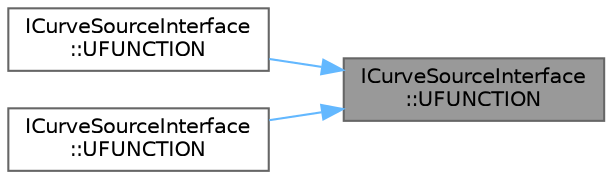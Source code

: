 digraph "ICurveSourceInterface::UFUNCTION"
{
 // INTERACTIVE_SVG=YES
 // LATEX_PDF_SIZE
  bgcolor="transparent";
  edge [fontname=Helvetica,fontsize=10,labelfontname=Helvetica,labelfontsize=10];
  node [fontname=Helvetica,fontsize=10,shape=box,height=0.2,width=0.4];
  rankdir="RL";
  Node1 [id="Node000001",label="ICurveSourceInterface\l::UFUNCTION",height=0.2,width=0.4,color="gray40", fillcolor="grey60", style="filled", fontcolor="black",tooltip="The default binding, for clients to opt-in to."];
  Node1 -> Node2 [id="edge1_Node000001_Node000002",dir="back",color="steelblue1",style="solid",tooltip=" "];
  Node2 [id="Node000002",label="ICurveSourceInterface\l::UFUNCTION",height=0.2,width=0.4,color="grey40", fillcolor="white", style="filled",URL="$d1/d83/classICurveSourceInterface.html#a4394316ce31aaceeba0a9f36ee58d634",tooltip="Get the value for a specified curve."];
  Node1 -> Node3 [id="edge2_Node000001_Node000003",dir="back",color="steelblue1",style="solid",tooltip=" "];
  Node3 [id="Node000003",label="ICurveSourceInterface\l::UFUNCTION",height=0.2,width=0.4,color="grey40", fillcolor="white", style="filled",URL="$d1/d83/classICurveSourceInterface.html#a03121b2219cc437ab63e64539ab278e6",tooltip="Evaluate all curves that this source provides."];
}
